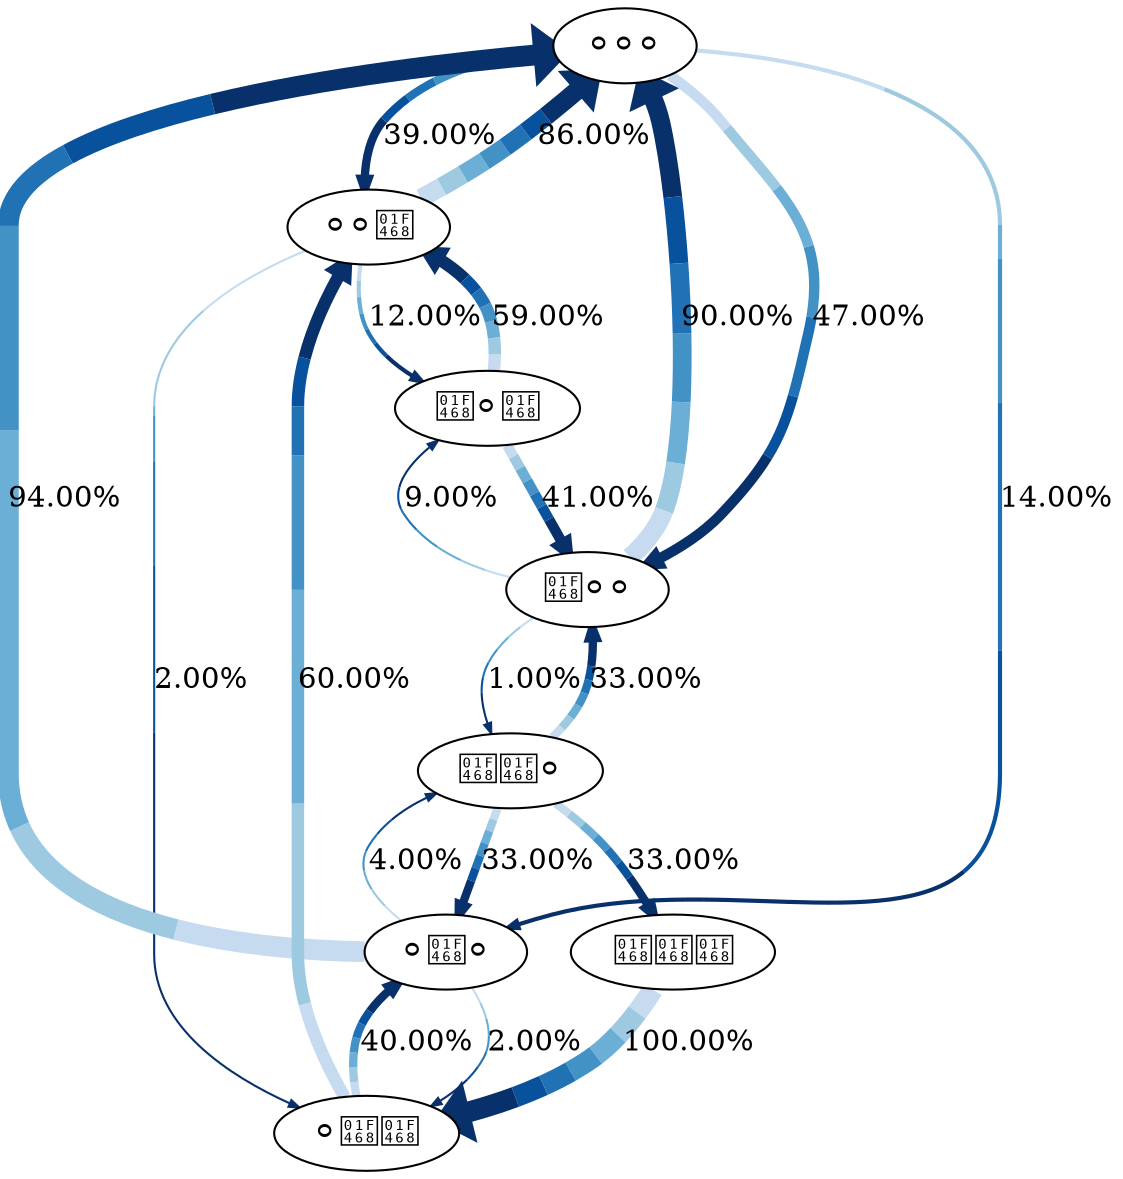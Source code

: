 
digraph G {
  graph [overlap=false outputorder=edgesfirst];
  node [style=filled fillcolor=white];
  #edge [color="#57adf9b8", arrowsize=0.5];
  edge [color="#c6dbef:#9ecae1:#6baed6:#4292c6:#2171b5:#08519c:#08306b;0.25", arrowsize=0.5];
  000 [label="⚪⚪⚪"];
  001 [label="⚪⚪👨"];
  010 [label="⚪👨⚪"];
  011 [label="⚪👨👨"];
  100 [label="👨⚪⚪"];
  101 [label="👨⚪👨"];
  110 [label="👨👨⚪"];
  111 [label="👨👨👨"];
  000 -> 100 [label="47.00%", penwidth=5.0];
  000 -> 010 [label="14.00%", penwidth=2.0];
  000 -> 001 [label="39.00%", penwidth=4.0];
  100 -> 000 [label="90.00%", penwidth=9.0];
  100 -> 110 [label="1.00%", penwidth=1.0];
  100 -> 101 [label="9.00%", penwidth=1.0];
  010 -> 000 [label="94.00%", penwidth=10.0];
  010 -> 110 [label="4.00%", penwidth=1.0];
  010 -> 011 [label="2.00%", penwidth=1.0];
  001 -> 000 [label="86.00%", penwidth=9.0];
  001 -> 011 [label="2.00%", penwidth=1.0];
  001 -> 101 [label="12.00%", penwidth=2.0];
  110 -> 100 [label="33.00%", penwidth=4.0];
  110 -> 010 [label="33.00%", penwidth=4.0];
  110 -> 111 [label="33.00%", penwidth=4.0];
  011 -> 010 [label="40.00%", penwidth=4.0];
  011 -> 001 [label="60.00%", penwidth=6.0];
  101 -> 100 [label="41.00%", penwidth=5.0];
  101 -> 001 [label="59.00%", penwidth=6.0];
  111 -> 011 [label="100.00%", penwidth=10.0];
}